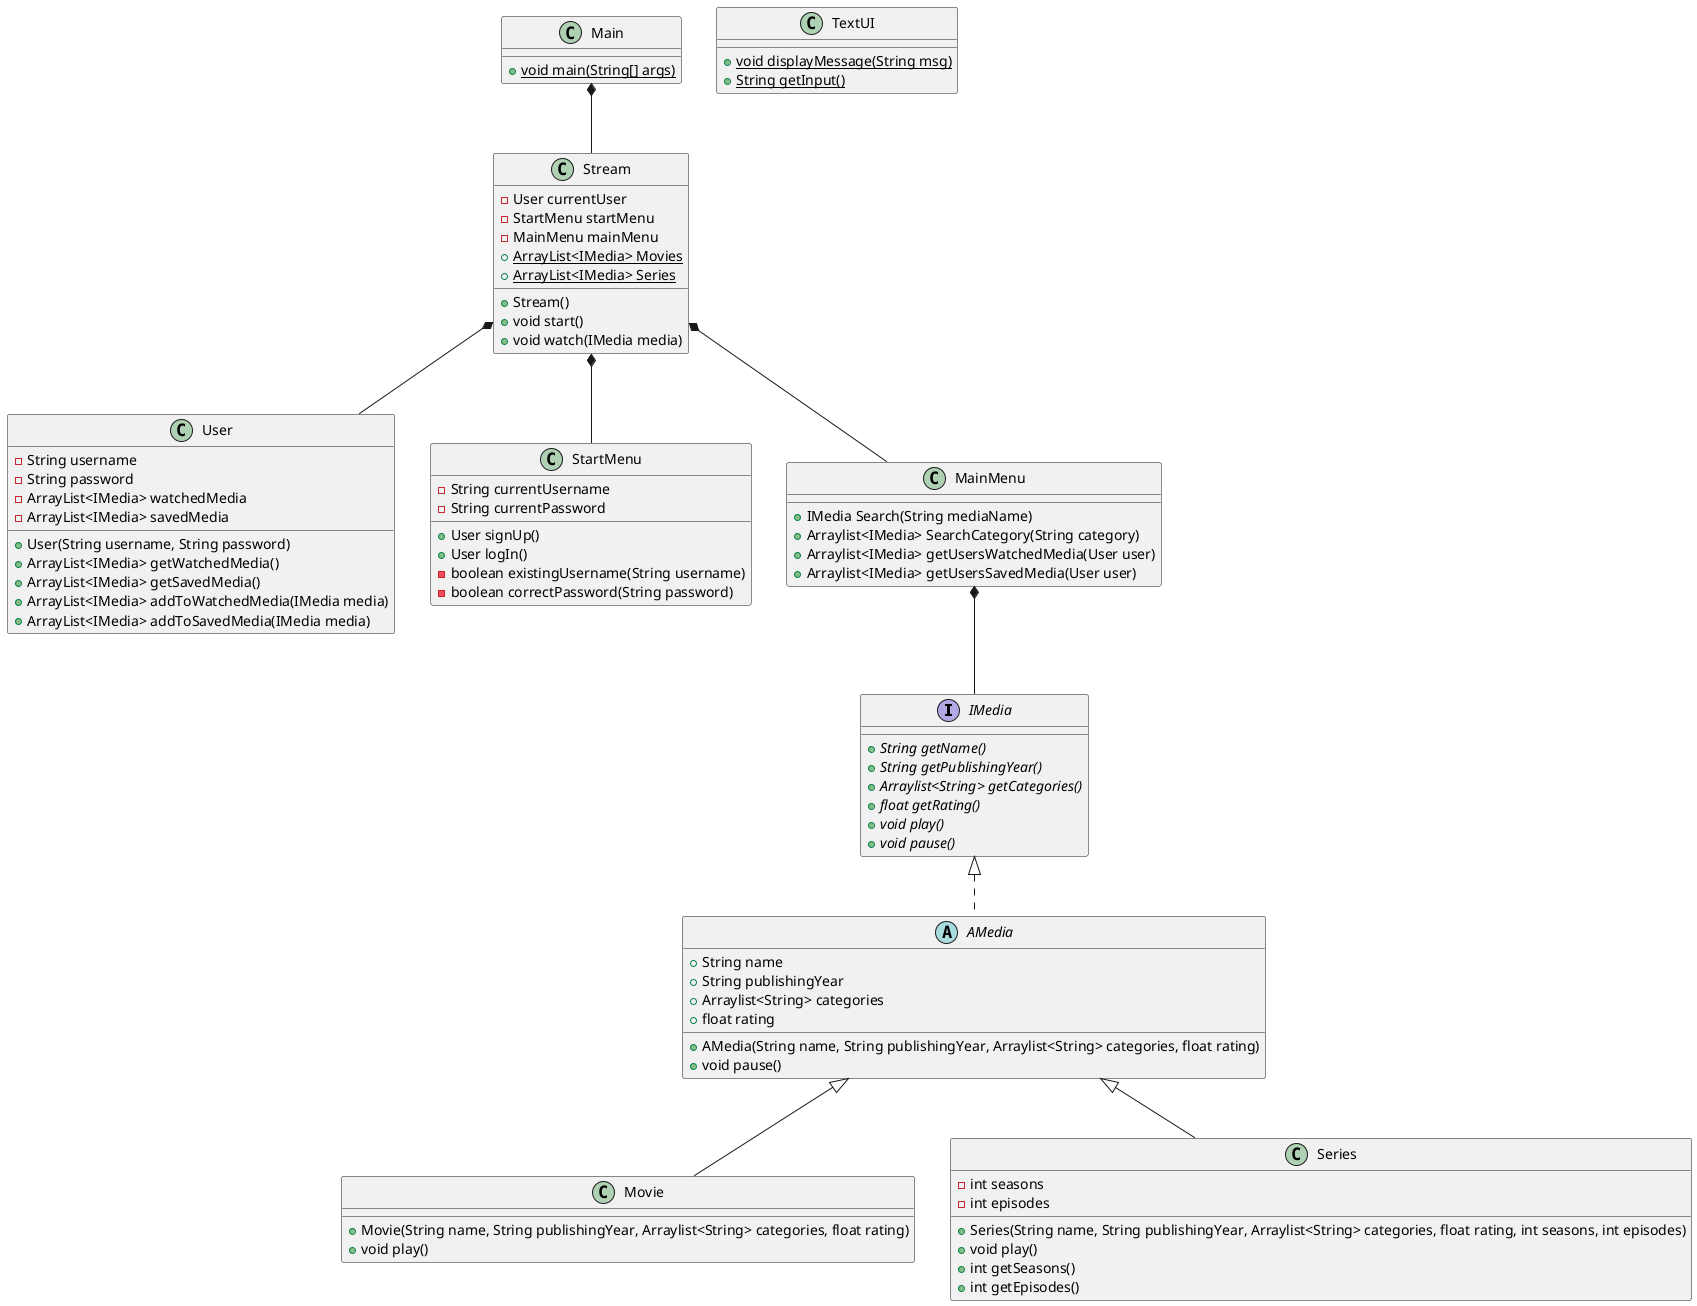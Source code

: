@startuml
'https://plantuml.com/class-diagram
interface IMedia {
    + {abstract} String getName()
    + {abstract} String getPublishingYear()
    + {abstract} Arraylist<String> getCategories()
    + {abstract} float getRating()
    + {abstract} void play()
    + {abstract} void pause()
}
abstract class AMedia implements IMedia {
    + String name
    + String publishingYear
    + Arraylist<String> categories
    + float rating
    + AMedia(String name, String publishingYear, Arraylist<String> categories, float rating)
    + void pause()
}
class Movie extends AMedia {
    + Movie(String name, String publishingYear, Arraylist<String> categories, float rating)
    + void play()
}
class Series extends AMedia {
    - int seasons
    - int episodes
    + Series(String name, String publishingYear, Arraylist<String> categories, float rating, int seasons, int episodes)
    + void play()
    + int getSeasons()
    + int getEpisodes()
}
class User {
    - String username
    - String password
    - ArrayList<IMedia> watchedMedia
    - ArrayList<IMedia> savedMedia
    + User(String username, String password)
    + ArrayList<IMedia> getWatchedMedia()
    + ArrayList<IMedia> getSavedMedia()
    + ArrayList<IMedia> addToWatchedMedia(IMedia media)
    + ArrayList<IMedia> addToSavedMedia(IMedia media)
}
class StartMenu {
    - String currentUsername
    - String currentPassword
    + User signUp()
    + User logIn()
    - boolean existingUsername(String username)
    - boolean correctPassword(String password)
}
class MainMenu {
    + IMedia Search(String mediaName)
    + Arraylist<IMedia> SearchCategory(String category)
    + Arraylist<IMedia> getUsersWatchedMedia(User user)
    + Arraylist<IMedia> getUsersSavedMedia(User user)
}

class TextUI {
    + {static} void displayMessage(String msg)
    + {static} String getInput()
}

class Main {
    + {static} void main(String[] args)
}

class Stream{
    - User currentUser
    - StartMenu startMenu
    - MainMenu mainMenu
    + {static} ArrayList<IMedia> Movies
    + {static} ArrayList<IMedia> Series
    + Stream()
    + void start()
    + void watch(IMedia media)
}

Main *-- Stream

Stream *-- StartMenu
Stream *-- MainMenu
Stream *-- User
MainMenu *-- IMedia

@enduml